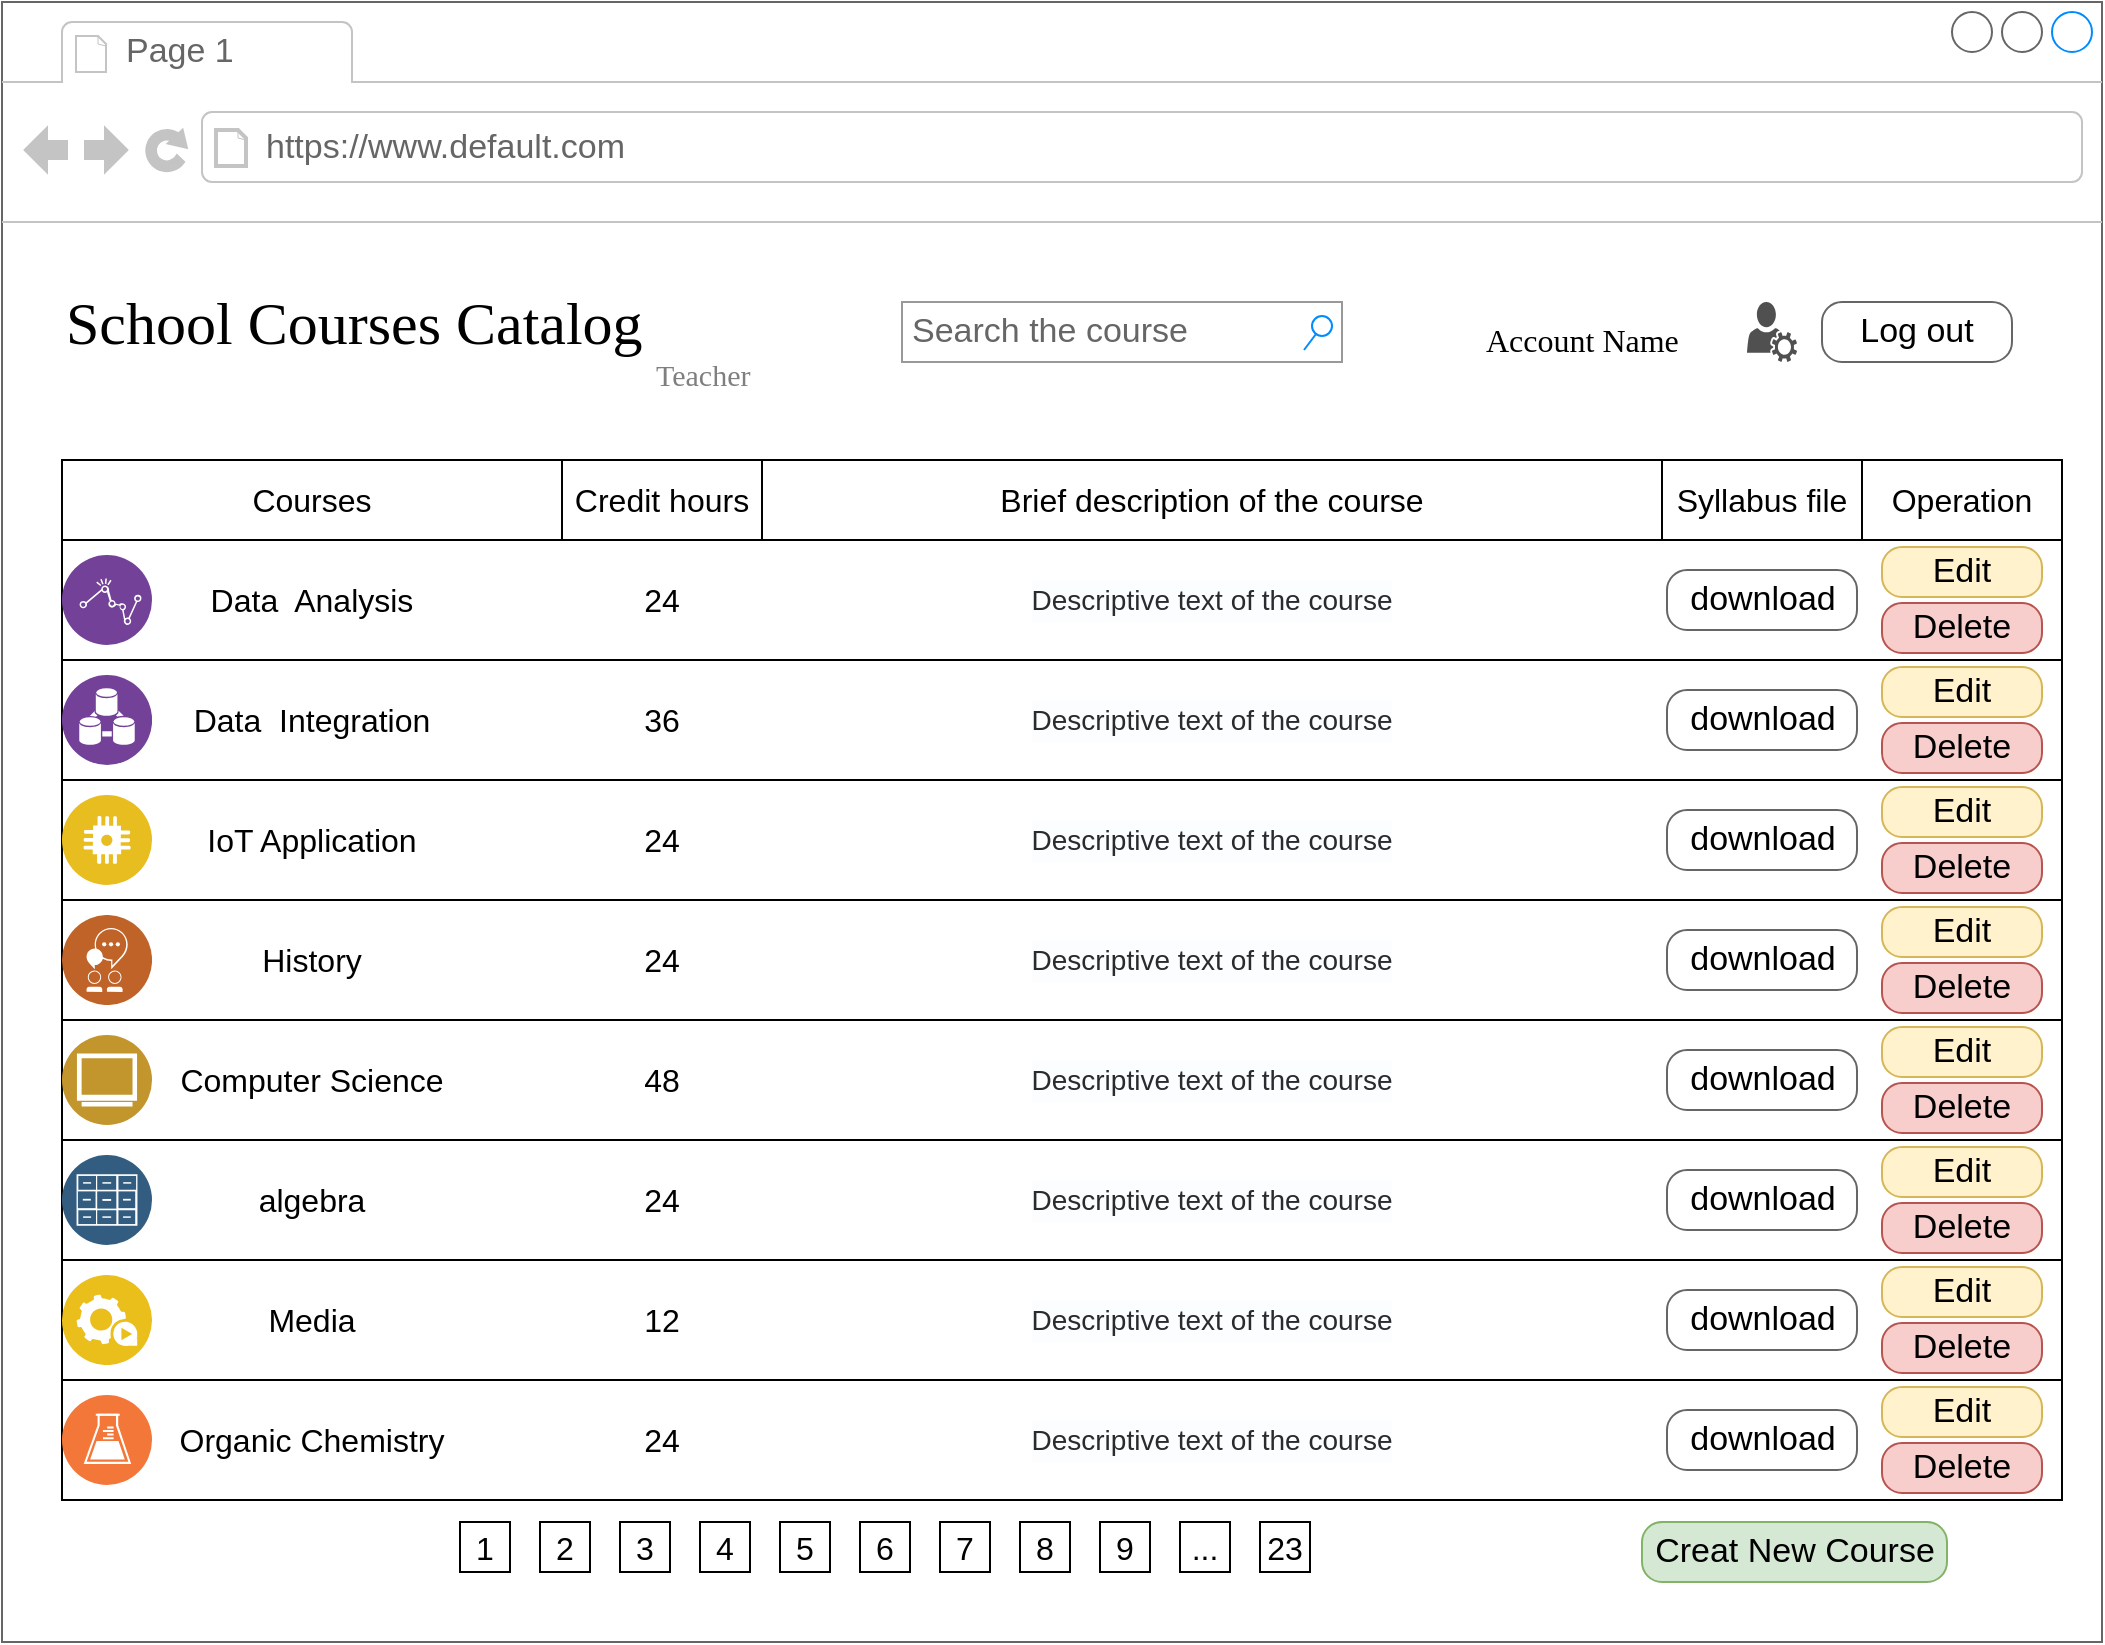 <mxfile version="17.2.4" type="device"><diagram name="Page-1" id="2cc2dc42-3aac-f2a9-1cec-7a8b7cbee084"><mxGraphModel dx="2863" dy="1778" grid="1" gridSize="10" guides="1" tooltips="1" connect="1" arrows="1" fold="1" page="1" pageScale="1" pageWidth="1100" pageHeight="850" background="#ffffff" math="0" shadow="0"><root><mxCell id="0"/><mxCell id="1" parent="0"/><mxCell id="7026571954dc6520-1" value="" style="strokeWidth=1;shadow=0;dashed=0;align=center;html=1;shape=mxgraph.mockup.containers.browserWindow;rSize=0;strokeColor=#666666;mainText=,;recursiveResize=0;rounded=0;labelBackgroundColor=none;fontFamily=Verdana;fontSize=12;fontStyle=1" parent="1" vertex="1"><mxGeometry x="-250" y="-170" width="1050" height="820" as="geometry"/></mxCell><mxCell id="7026571954dc6520-2" value="Page 1" style="strokeWidth=1;shadow=0;dashed=0;align=center;html=1;shape=mxgraph.mockup.containers.anchor;fontSize=17;fontColor=#666666;align=left;" parent="7026571954dc6520-1" vertex="1"><mxGeometry x="60" y="12" width="110" height="26" as="geometry"/></mxCell><mxCell id="7026571954dc6520-3" value="https://www.default.com" style="strokeWidth=1;shadow=0;dashed=0;align=center;html=1;shape=mxgraph.mockup.containers.anchor;rSize=0;fontSize=17;fontColor=#666666;align=left;" parent="7026571954dc6520-1" vertex="1"><mxGeometry x="130" y="60" width="250" height="26" as="geometry"/></mxCell><mxCell id="7026571954dc6520-4" value="School Courses Catalog" style="text;html=1;points=[];align=left;verticalAlign=top;spacingTop=-4;fontSize=30;fontFamily=Verdana" parent="7026571954dc6520-1" vertex="1"><mxGeometry x="30" y="140" width="340" height="50" as="geometry"/></mxCell><mxCell id="7026571954dc6520-14" value="Search the course" style="strokeWidth=1;shadow=0;dashed=0;align=center;html=1;shape=mxgraph.mockup.forms.searchBox;strokeColor=#999999;mainText=;strokeColor2=#008cff;fontColor=#666666;fontSize=17;align=left;spacingLeft=3;rounded=0;labelBackgroundColor=none;" parent="7026571954dc6520-1" vertex="1"><mxGeometry x="450" y="150" width="220" height="30" as="geometry"/></mxCell><mxCell id="7026571954dc6520-32" value="&lt;font color=&quot;#7F7F7F&quot;&gt;Teacher&lt;/font&gt;" style="text;html=1;points=[];align=left;verticalAlign=top;spacingTop=-4;fontSize=15;fontFamily=Verdana" parent="7026571954dc6520-1" vertex="1"><mxGeometry x="325" y="175" width="170" height="30" as="geometry"/></mxCell><mxCell id="R5DwCrT8OIlusmbqsXPF-1" value="" style="sketch=0;pointerEvents=1;shadow=0;dashed=0;html=1;strokeColor=none;fillColor=#505050;labelPosition=center;verticalLabelPosition=bottom;verticalAlign=top;outlineConnect=0;align=center;shape=mxgraph.office.users.user_services;" vertex="1" parent="7026571954dc6520-1"><mxGeometry x="872.5" y="150" width="25" height="30" as="geometry"/></mxCell><mxCell id="R5DwCrT8OIlusmbqsXPF-2" value="Log out" style="strokeWidth=1;shadow=0;dashed=0;align=center;html=1;shape=mxgraph.mockup.buttons.button;strokeColor=#666666;mainText=;buttonStyle=round;fontSize=17;fontStyle=0;fillColor=none;whiteSpace=wrap;rounded=0;labelBackgroundColor=none;" vertex="1" parent="7026571954dc6520-1"><mxGeometry x="910" y="150" width="95" height="30" as="geometry"/></mxCell><mxCell id="7026571954dc6520-6" value="&lt;p style=&quot;line-height: 0.3&quot; align=&quot;left&quot;&gt;&lt;font style=&quot;font-size: 16px ; line-height: 0&quot;&gt;Account Name&lt;/font&gt;&lt;/p&gt;" style="text;html=1;points=[];align=left;verticalAlign=top;spacingTop=-4;fontSize=15;fontFamily=Verdana" parent="7026571954dc6520-1" vertex="1"><mxGeometry x="740" y="150" width="170" height="30" as="geometry"/></mxCell><mxCell id="R5DwCrT8OIlusmbqsXPF-17" value="" style="rounded=0;whiteSpace=wrap;html=1;fontSize=16;fontColor=#7F7F7F;" vertex="1" parent="7026571954dc6520-1"><mxGeometry x="30" y="229" width="900" height="40" as="geometry"/></mxCell><mxCell id="R5DwCrT8OIlusmbqsXPF-21" value="Credit hours" style="text;html=1;strokeColor=default;fillColor=none;align=center;verticalAlign=middle;whiteSpace=wrap;rounded=0;fontSize=16;fontColor=#000000;" vertex="1" parent="7026571954dc6520-1"><mxGeometry x="280" y="229" width="100" height="40" as="geometry"/></mxCell><mxCell id="R5DwCrT8OIlusmbqsXPF-22" value="Courses" style="text;html=1;strokeColor=default;fillColor=none;align=center;verticalAlign=middle;whiteSpace=wrap;rounded=0;fontSize=16;fontColor=#000000;" vertex="1" parent="7026571954dc6520-1"><mxGeometry x="30" y="229" width="250" height="40" as="geometry"/></mxCell><mxCell id="R5DwCrT8OIlusmbqsXPF-25" value="Syllabus file" style="text;html=1;align=center;verticalAlign=middle;whiteSpace=wrap;rounded=0;fontSize=16;strokeColor=default;" vertex="1" parent="7026571954dc6520-1"><mxGeometry x="830" y="229" width="100" height="40" as="geometry"/></mxCell><mxCell id="R5DwCrT8OIlusmbqsXPF-23" value="Brief description of the course" style="text;html=1;strokeColor=default;fillColor=none;align=center;verticalAlign=middle;whiteSpace=wrap;rounded=0;fontSize=16;fontColor=#000000;" vertex="1" parent="7026571954dc6520-1"><mxGeometry x="380" y="229" width="450" height="40" as="geometry"/></mxCell><mxCell id="R5DwCrT8OIlusmbqsXPF-31" value="" style="group" vertex="1" connectable="0" parent="7026571954dc6520-1"><mxGeometry x="30" y="269" width="990" height="60" as="geometry"/></mxCell><mxCell id="R5DwCrT8OIlusmbqsXPF-26" value="" style="rounded=0;whiteSpace=wrap;html=1;fontSize=16;fontColor=#000000;strokeColor=default;" vertex="1" parent="R5DwCrT8OIlusmbqsXPF-31"><mxGeometry width="1000" height="60" as="geometry"/></mxCell><mxCell id="R5DwCrT8OIlusmbqsXPF-20" value="Data&amp;nbsp; Analysis" style="text;html=1;strokeColor=none;fillColor=none;align=center;verticalAlign=middle;whiteSpace=wrap;rounded=0;fontSize=16;fontColor=#000000;" vertex="1" parent="R5DwCrT8OIlusmbqsXPF-31"><mxGeometry x="10" y="15" width="230" height="30" as="geometry"/></mxCell><mxCell id="R5DwCrT8OIlusmbqsXPF-18" value="" style="aspect=fixed;perimeter=ellipsePerimeter;html=1;align=center;shadow=0;dashed=0;fontColor=#4277BB;labelBackgroundColor=#ffffff;fontSize=12;spacingTop=3;image;image=img/lib/ibm/analytics/analytics.svg;" vertex="1" parent="R5DwCrT8OIlusmbqsXPF-31"><mxGeometry y="7.5" width="45" height="45" as="geometry"/></mxCell><mxCell id="R5DwCrT8OIlusmbqsXPF-24" value="download" style="strokeWidth=1;shadow=0;dashed=0;align=center;html=1;shape=mxgraph.mockup.buttons.button;strokeColor=#666666;mainText=;buttonStyle=round;fontSize=17;fontStyle=0;fillColor=none;whiteSpace=wrap;rounded=0;labelBackgroundColor=none;" vertex="1" parent="R5DwCrT8OIlusmbqsXPF-31"><mxGeometry x="802.5" y="15" width="95" height="30" as="geometry"/></mxCell><mxCell id="R5DwCrT8OIlusmbqsXPF-27" value="24" style="text;html=1;strokeColor=none;fillColor=none;align=center;verticalAlign=middle;whiteSpace=wrap;rounded=0;fontSize=16;fontColor=#000000;" vertex="1" parent="R5DwCrT8OIlusmbqsXPF-31"><mxGeometry x="275" y="15" width="50" height="30" as="geometry"/></mxCell><mxCell id="R5DwCrT8OIlusmbqsXPF-28" value="&lt;ul style=&quot;box-sizing: border-box ; margin: 0px ; padding: 0px ; color: rgb(42 , 43 , 46) ; font-family: &amp;#34;pingfang sc&amp;#34; , &amp;#34;segoe ui&amp;#34; , &amp;#34;arial&amp;#34; , &amp;#34;microsoft yahei&amp;#34; , , , &amp;#34;malgun gothic&amp;#34; , sans-serif ; font-size: 14px ; font-style: normal ; font-weight: 400 ; letter-spacing: normal ; text-indent: 0px ; text-transform: none ; word-spacing: 0px ; background-color: rgb(252 , 253 , 254)&quot;&gt;&lt;li style=&quot;box-sizing: border-box ; margin: 0px ; padding: 0px ; list-style: none&quot;&gt;&lt;p class=&quot;src grammarSection&quot; style=&quot;box-sizing: border-box ; margin: 0px 0px 2px ; padding: 0px ; line-height: 21px ; display: inline ; font-style: normal ; font-weight: 400&quot;&gt;Descriptive text of the course&lt;/p&gt;&lt;/li&gt;&lt;/ul&gt;" style="text;html=1;strokeColor=none;fillColor=none;align=center;verticalAlign=middle;whiteSpace=wrap;rounded=0;fontSize=16;fontColor=#000000;" vertex="1" parent="R5DwCrT8OIlusmbqsXPF-31"><mxGeometry x="450" y="15" width="250" height="30" as="geometry"/></mxCell><mxCell id="R5DwCrT8OIlusmbqsXPF-118" value="" style="group" vertex="1" connectable="0" parent="R5DwCrT8OIlusmbqsXPF-31"><mxGeometry x="910" y="3.5" width="80" height="53" as="geometry"/></mxCell><mxCell id="R5DwCrT8OIlusmbqsXPF-116" value="&lt;div&gt;Edit&lt;/div&gt;" style="strokeWidth=1;shadow=0;dashed=0;align=center;html=1;shape=mxgraph.mockup.buttons.button;strokeColor=#d6b656;mainText=;buttonStyle=round;fontSize=17;fontStyle=0;fillColor=#fff2cc;whiteSpace=wrap;rounded=0;labelBackgroundColor=none;" vertex="1" parent="R5DwCrT8OIlusmbqsXPF-118"><mxGeometry width="80" height="25" as="geometry"/></mxCell><mxCell id="R5DwCrT8OIlusmbqsXPF-117" value="Delete" style="strokeWidth=1;shadow=0;dashed=0;align=center;html=1;shape=mxgraph.mockup.buttons.button;strokeColor=#b85450;mainText=;buttonStyle=round;fontSize=17;fontStyle=0;fillColor=#f8cecc;whiteSpace=wrap;rounded=0;labelBackgroundColor=none;" vertex="1" parent="R5DwCrT8OIlusmbqsXPF-118"><mxGeometry y="28" width="80" height="25" as="geometry"/></mxCell><mxCell id="R5DwCrT8OIlusmbqsXPF-32" value="" style="group" vertex="1" connectable="0" parent="7026571954dc6520-1"><mxGeometry x="30" y="329" width="990" height="60" as="geometry"/></mxCell><mxCell id="R5DwCrT8OIlusmbqsXPF-33" value="" style="rounded=0;whiteSpace=wrap;html=1;fontSize=16;fontColor=#000000;strokeColor=default;" vertex="1" parent="R5DwCrT8OIlusmbqsXPF-32"><mxGeometry width="1000" height="60" as="geometry"/></mxCell><mxCell id="R5DwCrT8OIlusmbqsXPF-34" value="Data&amp;nbsp; Integration" style="text;html=1;strokeColor=none;fillColor=none;align=center;verticalAlign=middle;whiteSpace=wrap;rounded=0;fontSize=16;fontColor=#000000;" vertex="1" parent="R5DwCrT8OIlusmbqsXPF-32"><mxGeometry x="10" y="15" width="230" height="30" as="geometry"/></mxCell><mxCell id="R5DwCrT8OIlusmbqsXPF-36" value="download" style="strokeWidth=1;shadow=0;dashed=0;align=center;html=1;shape=mxgraph.mockup.buttons.button;strokeColor=#666666;mainText=;buttonStyle=round;fontSize=17;fontStyle=0;fillColor=none;whiteSpace=wrap;rounded=0;labelBackgroundColor=none;" vertex="1" parent="R5DwCrT8OIlusmbqsXPF-32"><mxGeometry x="802.5" y="15" width="95" height="30" as="geometry"/></mxCell><mxCell id="R5DwCrT8OIlusmbqsXPF-37" value="36" style="text;html=1;strokeColor=none;fillColor=none;align=center;verticalAlign=middle;whiteSpace=wrap;rounded=0;fontSize=16;fontColor=#000000;" vertex="1" parent="R5DwCrT8OIlusmbqsXPF-32"><mxGeometry x="275" y="15" width="50" height="30" as="geometry"/></mxCell><mxCell id="R5DwCrT8OIlusmbqsXPF-38" value="&lt;ul style=&quot;box-sizing: border-box ; margin: 0px ; padding: 0px ; color: rgb(42 , 43 , 46) ; font-family: &amp;#34;pingfang sc&amp;#34; , &amp;#34;segoe ui&amp;#34; , &amp;#34;arial&amp;#34; , &amp;#34;microsoft yahei&amp;#34; , , , &amp;#34;malgun gothic&amp;#34; , sans-serif ; font-size: 14px ; font-style: normal ; font-weight: 400 ; letter-spacing: normal ; text-indent: 0px ; text-transform: none ; word-spacing: 0px ; background-color: rgb(252 , 253 , 254)&quot;&gt;&lt;li style=&quot;box-sizing: border-box ; margin: 0px ; padding: 0px ; list-style: none&quot;&gt;&lt;p class=&quot;src grammarSection&quot; style=&quot;box-sizing: border-box ; margin: 0px 0px 2px ; padding: 0px ; line-height: 21px ; display: inline ; font-style: normal ; font-weight: 400&quot;&gt;Descriptive text of the course&lt;/p&gt;&lt;/li&gt;&lt;/ul&gt;" style="text;html=1;strokeColor=none;fillColor=none;align=center;verticalAlign=middle;whiteSpace=wrap;rounded=0;fontSize=16;fontColor=#000000;" vertex="1" parent="R5DwCrT8OIlusmbqsXPF-32"><mxGeometry x="450" y="15" width="250" height="30" as="geometry"/></mxCell><mxCell id="R5DwCrT8OIlusmbqsXPF-89" value="" style="aspect=fixed;perimeter=ellipsePerimeter;html=1;align=center;shadow=0;dashed=0;fontColor=#4277BB;labelBackgroundColor=#ffffff;fontSize=12;spacingTop=3;image;image=img/lib/ibm/analytics/data_integration.svg;strokeColor=default;" vertex="1" parent="R5DwCrT8OIlusmbqsXPF-32"><mxGeometry y="7.5" width="45" height="45" as="geometry"/></mxCell><mxCell id="R5DwCrT8OIlusmbqsXPF-119" value="" style="group" vertex="1" connectable="0" parent="R5DwCrT8OIlusmbqsXPF-32"><mxGeometry x="910" y="3.5" width="80" height="53" as="geometry"/></mxCell><mxCell id="R5DwCrT8OIlusmbqsXPF-120" value="&lt;div&gt;Edit&lt;/div&gt;" style="strokeWidth=1;shadow=0;dashed=0;align=center;html=1;shape=mxgraph.mockup.buttons.button;strokeColor=#d6b656;mainText=;buttonStyle=round;fontSize=17;fontStyle=0;fillColor=#fff2cc;whiteSpace=wrap;rounded=0;labelBackgroundColor=none;" vertex="1" parent="R5DwCrT8OIlusmbqsXPF-119"><mxGeometry width="80" height="25" as="geometry"/></mxCell><mxCell id="R5DwCrT8OIlusmbqsXPF-121" value="Delete" style="strokeWidth=1;shadow=0;dashed=0;align=center;html=1;shape=mxgraph.mockup.buttons.button;strokeColor=#b85450;mainText=;buttonStyle=round;fontSize=17;fontStyle=0;fillColor=#f8cecc;whiteSpace=wrap;rounded=0;labelBackgroundColor=none;" vertex="1" parent="R5DwCrT8OIlusmbqsXPF-119"><mxGeometry y="28" width="80" height="25" as="geometry"/></mxCell><mxCell id="R5DwCrT8OIlusmbqsXPF-47" value="" style="group" vertex="1" connectable="0" parent="7026571954dc6520-1"><mxGeometry x="30" y="389" width="990" height="60" as="geometry"/></mxCell><mxCell id="R5DwCrT8OIlusmbqsXPF-48" value="" style="rounded=0;whiteSpace=wrap;html=1;fontSize=16;fontColor=#000000;strokeColor=default;" vertex="1" parent="R5DwCrT8OIlusmbqsXPF-47"><mxGeometry width="1000" height="60" as="geometry"/></mxCell><mxCell id="R5DwCrT8OIlusmbqsXPF-49" value="IoT Application" style="text;html=1;strokeColor=none;fillColor=none;align=center;verticalAlign=middle;whiteSpace=wrap;rounded=0;fontSize=16;fontColor=#000000;" vertex="1" parent="R5DwCrT8OIlusmbqsXPF-47"><mxGeometry x="10" y="15" width="230" height="30" as="geometry"/></mxCell><mxCell id="R5DwCrT8OIlusmbqsXPF-51" value="download" style="strokeWidth=1;shadow=0;dashed=0;align=center;html=1;shape=mxgraph.mockup.buttons.button;strokeColor=#666666;mainText=;buttonStyle=round;fontSize=17;fontStyle=0;fillColor=none;whiteSpace=wrap;rounded=0;labelBackgroundColor=none;" vertex="1" parent="R5DwCrT8OIlusmbqsXPF-47"><mxGeometry x="802.5" y="15" width="95" height="30" as="geometry"/></mxCell><mxCell id="R5DwCrT8OIlusmbqsXPF-52" value="24" style="text;html=1;strokeColor=none;fillColor=none;align=center;verticalAlign=middle;whiteSpace=wrap;rounded=0;fontSize=16;fontColor=#000000;" vertex="1" parent="R5DwCrT8OIlusmbqsXPF-47"><mxGeometry x="275" y="15" width="50" height="30" as="geometry"/></mxCell><mxCell id="R5DwCrT8OIlusmbqsXPF-53" value="&lt;ul style=&quot;box-sizing: border-box ; margin: 0px ; padding: 0px ; color: rgb(42 , 43 , 46) ; font-family: &amp;#34;pingfang sc&amp;#34; , &amp;#34;segoe ui&amp;#34; , &amp;#34;arial&amp;#34; , &amp;#34;microsoft yahei&amp;#34; , , , &amp;#34;malgun gothic&amp;#34; , sans-serif ; font-size: 14px ; font-style: normal ; font-weight: 400 ; letter-spacing: normal ; text-indent: 0px ; text-transform: none ; word-spacing: 0px ; background-color: rgb(252 , 253 , 254)&quot;&gt;&lt;li style=&quot;box-sizing: border-box ; margin: 0px ; padding: 0px ; list-style: none&quot;&gt;&lt;p class=&quot;src grammarSection&quot; style=&quot;box-sizing: border-box ; margin: 0px 0px 2px ; padding: 0px ; line-height: 21px ; display: inline ; font-style: normal ; font-weight: 400&quot;&gt;Descriptive text of the course&lt;/p&gt;&lt;/li&gt;&lt;/ul&gt;" style="text;html=1;strokeColor=none;fillColor=none;align=center;verticalAlign=middle;whiteSpace=wrap;rounded=0;fontSize=16;fontColor=#000000;" vertex="1" parent="R5DwCrT8OIlusmbqsXPF-47"><mxGeometry x="450" y="15" width="250" height="30" as="geometry"/></mxCell><mxCell id="R5DwCrT8OIlusmbqsXPF-91" value="" style="aspect=fixed;perimeter=ellipsePerimeter;html=1;align=center;shadow=0;dashed=0;fontColor=#4277BB;labelBackgroundColor=#ffffff;fontSize=12;spacingTop=3;image;image=img/lib/ibm/applications/iot_application.svg;strokeColor=default;" vertex="1" parent="R5DwCrT8OIlusmbqsXPF-47"><mxGeometry y="7.5" width="45" height="45" as="geometry"/></mxCell><mxCell id="R5DwCrT8OIlusmbqsXPF-122" value="" style="group" vertex="1" connectable="0" parent="R5DwCrT8OIlusmbqsXPF-47"><mxGeometry x="910" y="3.5" width="80" height="53" as="geometry"/></mxCell><mxCell id="R5DwCrT8OIlusmbqsXPF-123" value="&lt;div&gt;Edit&lt;/div&gt;" style="strokeWidth=1;shadow=0;dashed=0;align=center;html=1;shape=mxgraph.mockup.buttons.button;strokeColor=#d6b656;mainText=;buttonStyle=round;fontSize=17;fontStyle=0;fillColor=#fff2cc;whiteSpace=wrap;rounded=0;labelBackgroundColor=none;" vertex="1" parent="R5DwCrT8OIlusmbqsXPF-122"><mxGeometry width="80" height="25" as="geometry"/></mxCell><mxCell id="R5DwCrT8OIlusmbqsXPF-124" value="Delete" style="strokeWidth=1;shadow=0;dashed=0;align=center;html=1;shape=mxgraph.mockup.buttons.button;strokeColor=#b85450;mainText=;buttonStyle=round;fontSize=17;fontStyle=0;fillColor=#f8cecc;whiteSpace=wrap;rounded=0;labelBackgroundColor=none;" vertex="1" parent="R5DwCrT8OIlusmbqsXPF-122"><mxGeometry y="28" width="80" height="25" as="geometry"/></mxCell><mxCell id="R5DwCrT8OIlusmbqsXPF-54" value="" style="group" vertex="1" connectable="0" parent="7026571954dc6520-1"><mxGeometry x="30" y="449" width="990" height="60" as="geometry"/></mxCell><mxCell id="R5DwCrT8OIlusmbqsXPF-55" value="" style="rounded=0;whiteSpace=wrap;html=1;fontSize=16;fontColor=#000000;strokeColor=default;" vertex="1" parent="R5DwCrT8OIlusmbqsXPF-54"><mxGeometry width="1000" height="60" as="geometry"/></mxCell><mxCell id="R5DwCrT8OIlusmbqsXPF-56" value="History" style="text;html=1;strokeColor=none;fillColor=none;align=center;verticalAlign=middle;whiteSpace=wrap;rounded=0;fontSize=16;fontColor=#000000;" vertex="1" parent="R5DwCrT8OIlusmbqsXPF-54"><mxGeometry x="10" y="15" width="230" height="30" as="geometry"/></mxCell><mxCell id="R5DwCrT8OIlusmbqsXPF-58" value="download" style="strokeWidth=1;shadow=0;dashed=0;align=center;html=1;shape=mxgraph.mockup.buttons.button;strokeColor=#666666;mainText=;buttonStyle=round;fontSize=17;fontStyle=0;fillColor=none;whiteSpace=wrap;rounded=0;labelBackgroundColor=none;" vertex="1" parent="R5DwCrT8OIlusmbqsXPF-54"><mxGeometry x="802.5" y="15" width="95" height="30" as="geometry"/></mxCell><mxCell id="R5DwCrT8OIlusmbqsXPF-59" value="24" style="text;html=1;strokeColor=none;fillColor=none;align=center;verticalAlign=middle;whiteSpace=wrap;rounded=0;fontSize=16;fontColor=#000000;" vertex="1" parent="R5DwCrT8OIlusmbqsXPF-54"><mxGeometry x="275" y="15" width="50" height="30" as="geometry"/></mxCell><mxCell id="R5DwCrT8OIlusmbqsXPF-60" value="&lt;ul style=&quot;box-sizing: border-box ; margin: 0px ; padding: 0px ; color: rgb(42 , 43 , 46) ; font-family: &amp;#34;pingfang sc&amp;#34; , &amp;#34;segoe ui&amp;#34; , &amp;#34;arial&amp;#34; , &amp;#34;microsoft yahei&amp;#34; , , , &amp;#34;malgun gothic&amp;#34; , sans-serif ; font-size: 14px ; font-style: normal ; font-weight: 400 ; letter-spacing: normal ; text-indent: 0px ; text-transform: none ; word-spacing: 0px ; background-color: rgb(252 , 253 , 254)&quot;&gt;&lt;li style=&quot;box-sizing: border-box ; margin: 0px ; padding: 0px ; list-style: none&quot;&gt;&lt;p class=&quot;src grammarSection&quot; style=&quot;box-sizing: border-box ; margin: 0px 0px 2px ; padding: 0px ; line-height: 21px ; display: inline ; font-style: normal ; font-weight: 400&quot;&gt;Descriptive text of the course&lt;/p&gt;&lt;/li&gt;&lt;/ul&gt;" style="text;html=1;strokeColor=none;fillColor=none;align=center;verticalAlign=middle;whiteSpace=wrap;rounded=0;fontSize=16;fontColor=#000000;" vertex="1" parent="R5DwCrT8OIlusmbqsXPF-54"><mxGeometry x="450" y="15" width="250" height="30" as="geometry"/></mxCell><mxCell id="R5DwCrT8OIlusmbqsXPF-94" value="" style="aspect=fixed;perimeter=ellipsePerimeter;html=1;align=center;shadow=0;dashed=0;fontColor=#4277BB;labelBackgroundColor=#ffffff;fontSize=12;spacingTop=3;image;image=img/lib/ibm/social/live_collaboration.svg;strokeColor=default;" vertex="1" parent="R5DwCrT8OIlusmbqsXPF-54"><mxGeometry y="7.5" width="45" height="45" as="geometry"/></mxCell><mxCell id="R5DwCrT8OIlusmbqsXPF-125" value="" style="group" vertex="1" connectable="0" parent="R5DwCrT8OIlusmbqsXPF-54"><mxGeometry x="910" y="3.5" width="80" height="53" as="geometry"/></mxCell><mxCell id="R5DwCrT8OIlusmbqsXPF-126" value="&lt;div&gt;Edit&lt;/div&gt;" style="strokeWidth=1;shadow=0;dashed=0;align=center;html=1;shape=mxgraph.mockup.buttons.button;strokeColor=#d6b656;mainText=;buttonStyle=round;fontSize=17;fontStyle=0;fillColor=#fff2cc;whiteSpace=wrap;rounded=0;labelBackgroundColor=none;" vertex="1" parent="R5DwCrT8OIlusmbqsXPF-125"><mxGeometry width="80" height="25" as="geometry"/></mxCell><mxCell id="R5DwCrT8OIlusmbqsXPF-127" value="Delete" style="strokeWidth=1;shadow=0;dashed=0;align=center;html=1;shape=mxgraph.mockup.buttons.button;strokeColor=#b85450;mainText=;buttonStyle=round;fontSize=17;fontStyle=0;fillColor=#f8cecc;whiteSpace=wrap;rounded=0;labelBackgroundColor=none;" vertex="1" parent="R5DwCrT8OIlusmbqsXPF-125"><mxGeometry y="28" width="80" height="25" as="geometry"/></mxCell><mxCell id="R5DwCrT8OIlusmbqsXPF-61" value="" style="group" vertex="1" connectable="0" parent="7026571954dc6520-1"><mxGeometry x="30" y="509" width="990" height="60" as="geometry"/></mxCell><mxCell id="R5DwCrT8OIlusmbqsXPF-62" value="" style="rounded=0;whiteSpace=wrap;html=1;fontSize=16;fontColor=#000000;strokeColor=default;" vertex="1" parent="R5DwCrT8OIlusmbqsXPF-61"><mxGeometry width="1000" height="60" as="geometry"/></mxCell><mxCell id="R5DwCrT8OIlusmbqsXPF-63" value="Computer Science" style="text;html=1;strokeColor=none;fillColor=none;align=center;verticalAlign=middle;whiteSpace=wrap;rounded=0;fontSize=16;fontColor=#000000;" vertex="1" parent="R5DwCrT8OIlusmbqsXPF-61"><mxGeometry x="10" y="15" width="230" height="30" as="geometry"/></mxCell><mxCell id="R5DwCrT8OIlusmbqsXPF-65" value="download" style="strokeWidth=1;shadow=0;dashed=0;align=center;html=1;shape=mxgraph.mockup.buttons.button;strokeColor=#666666;mainText=;buttonStyle=round;fontSize=17;fontStyle=0;fillColor=none;whiteSpace=wrap;rounded=0;labelBackgroundColor=none;" vertex="1" parent="R5DwCrT8OIlusmbqsXPF-61"><mxGeometry x="802.5" y="15" width="95" height="30" as="geometry"/></mxCell><mxCell id="R5DwCrT8OIlusmbqsXPF-66" value="48" style="text;html=1;strokeColor=none;fillColor=none;align=center;verticalAlign=middle;whiteSpace=wrap;rounded=0;fontSize=16;fontColor=#000000;" vertex="1" parent="R5DwCrT8OIlusmbqsXPF-61"><mxGeometry x="275" y="15" width="50" height="30" as="geometry"/></mxCell><mxCell id="R5DwCrT8OIlusmbqsXPF-67" value="&lt;ul style=&quot;box-sizing: border-box ; margin: 0px ; padding: 0px ; color: rgb(42 , 43 , 46) ; font-family: &amp;#34;pingfang sc&amp;#34; , &amp;#34;segoe ui&amp;#34; , &amp;#34;arial&amp;#34; , &amp;#34;microsoft yahei&amp;#34; , , , &amp;#34;malgun gothic&amp;#34; , sans-serif ; font-size: 14px ; font-style: normal ; font-weight: 400 ; letter-spacing: normal ; text-indent: 0px ; text-transform: none ; word-spacing: 0px ; background-color: rgb(252 , 253 , 254)&quot;&gt;&lt;li style=&quot;box-sizing: border-box ; margin: 0px ; padding: 0px ; list-style: none&quot;&gt;&lt;p class=&quot;src grammarSection&quot; style=&quot;box-sizing: border-box ; margin: 0px 0px 2px ; padding: 0px ; line-height: 21px ; display: inline ; font-style: normal ; font-weight: 400&quot;&gt;Descriptive text of the course&lt;/p&gt;&lt;/li&gt;&lt;/ul&gt;" style="text;html=1;strokeColor=none;fillColor=none;align=center;verticalAlign=middle;whiteSpace=wrap;rounded=0;fontSize=16;fontColor=#000000;" vertex="1" parent="R5DwCrT8OIlusmbqsXPF-61"><mxGeometry x="450" y="15" width="250" height="30" as="geometry"/></mxCell><mxCell id="R5DwCrT8OIlusmbqsXPF-95" value="" style="aspect=fixed;perimeter=ellipsePerimeter;html=1;align=center;shadow=0;dashed=0;fontColor=#4277BB;labelBackgroundColor=#ffffff;fontSize=12;spacingTop=3;image;image=img/lib/ibm/users/browser.svg;strokeColor=default;" vertex="1" parent="R5DwCrT8OIlusmbqsXPF-61"><mxGeometry y="7.5" width="45" height="45" as="geometry"/></mxCell><mxCell id="R5DwCrT8OIlusmbqsXPF-129" value="" style="group" vertex="1" connectable="0" parent="R5DwCrT8OIlusmbqsXPF-61"><mxGeometry x="910" y="3.5" width="80" height="53" as="geometry"/></mxCell><mxCell id="R5DwCrT8OIlusmbqsXPF-130" value="&lt;div&gt;Edit&lt;/div&gt;" style="strokeWidth=1;shadow=0;dashed=0;align=center;html=1;shape=mxgraph.mockup.buttons.button;strokeColor=#d6b656;mainText=;buttonStyle=round;fontSize=17;fontStyle=0;fillColor=#fff2cc;whiteSpace=wrap;rounded=0;labelBackgroundColor=none;" vertex="1" parent="R5DwCrT8OIlusmbqsXPF-129"><mxGeometry width="80" height="25" as="geometry"/></mxCell><mxCell id="R5DwCrT8OIlusmbqsXPF-131" value="Delete" style="strokeWidth=1;shadow=0;dashed=0;align=center;html=1;shape=mxgraph.mockup.buttons.button;strokeColor=#b85450;mainText=;buttonStyle=round;fontSize=17;fontStyle=0;fillColor=#f8cecc;whiteSpace=wrap;rounded=0;labelBackgroundColor=none;" vertex="1" parent="R5DwCrT8OIlusmbqsXPF-129"><mxGeometry y="28" width="80" height="25" as="geometry"/></mxCell><mxCell id="R5DwCrT8OIlusmbqsXPF-68" value="" style="group" vertex="1" connectable="0" parent="7026571954dc6520-1"><mxGeometry x="30" y="569" width="990" height="60" as="geometry"/></mxCell><mxCell id="R5DwCrT8OIlusmbqsXPF-69" value="" style="rounded=0;whiteSpace=wrap;html=1;fontSize=16;fontColor=#000000;strokeColor=default;" vertex="1" parent="R5DwCrT8OIlusmbqsXPF-68"><mxGeometry width="1000" height="60" as="geometry"/></mxCell><mxCell id="R5DwCrT8OIlusmbqsXPF-70" value="algebra&lt;br/&gt;" style="text;html=1;strokeColor=none;fillColor=none;align=center;verticalAlign=middle;whiteSpace=wrap;rounded=0;fontSize=16;fontColor=#000000;" vertex="1" parent="R5DwCrT8OIlusmbqsXPF-68"><mxGeometry x="10" y="15" width="230" height="30" as="geometry"/></mxCell><mxCell id="R5DwCrT8OIlusmbqsXPF-72" value="download" style="strokeWidth=1;shadow=0;dashed=0;align=center;html=1;shape=mxgraph.mockup.buttons.button;strokeColor=#666666;mainText=;buttonStyle=round;fontSize=17;fontStyle=0;fillColor=none;whiteSpace=wrap;rounded=0;labelBackgroundColor=none;" vertex="1" parent="R5DwCrT8OIlusmbqsXPF-68"><mxGeometry x="802.5" y="15" width="95" height="30" as="geometry"/></mxCell><mxCell id="R5DwCrT8OIlusmbqsXPF-73" value="24" style="text;html=1;strokeColor=none;fillColor=none;align=center;verticalAlign=middle;whiteSpace=wrap;rounded=0;fontSize=16;fontColor=#000000;" vertex="1" parent="R5DwCrT8OIlusmbqsXPF-68"><mxGeometry x="275" y="15" width="50" height="30" as="geometry"/></mxCell><mxCell id="R5DwCrT8OIlusmbqsXPF-74" value="&lt;ul style=&quot;box-sizing: border-box ; margin: 0px ; padding: 0px ; color: rgb(42 , 43 , 46) ; font-family: &amp;#34;pingfang sc&amp;#34; , &amp;#34;segoe ui&amp;#34; , &amp;#34;arial&amp;#34; , &amp;#34;microsoft yahei&amp;#34; , , , &amp;#34;malgun gothic&amp;#34; , sans-serif ; font-size: 14px ; font-style: normal ; font-weight: 400 ; letter-spacing: normal ; text-indent: 0px ; text-transform: none ; word-spacing: 0px ; background-color: rgb(252 , 253 , 254)&quot;&gt;&lt;li style=&quot;box-sizing: border-box ; margin: 0px ; padding: 0px ; list-style: none&quot;&gt;&lt;p class=&quot;src grammarSection&quot; style=&quot;box-sizing: border-box ; margin: 0px 0px 2px ; padding: 0px ; line-height: 21px ; display: inline ; font-style: normal ; font-weight: 400&quot;&gt;Descriptive text of the course&lt;/p&gt;&lt;/li&gt;&lt;/ul&gt;" style="text;html=1;strokeColor=none;fillColor=none;align=center;verticalAlign=middle;whiteSpace=wrap;rounded=0;fontSize=16;fontColor=#000000;" vertex="1" parent="R5DwCrT8OIlusmbqsXPF-68"><mxGeometry x="450" y="15" width="250" height="30" as="geometry"/></mxCell><mxCell id="R5DwCrT8OIlusmbqsXPF-97" value="" style="aspect=fixed;perimeter=ellipsePerimeter;html=1;align=center;shadow=0;dashed=0;fontColor=#4277BB;labelBackgroundColor=#ffffff;fontSize=12;spacingTop=3;image;image=img/lib/ibm/data/file_repository.svg;strokeColor=default;" vertex="1" parent="R5DwCrT8OIlusmbqsXPF-68"><mxGeometry y="7.5" width="45" height="45" as="geometry"/></mxCell><mxCell id="R5DwCrT8OIlusmbqsXPF-132" value="" style="group" vertex="1" connectable="0" parent="R5DwCrT8OIlusmbqsXPF-68"><mxGeometry x="910" y="3.5" width="80" height="53" as="geometry"/></mxCell><mxCell id="R5DwCrT8OIlusmbqsXPF-133" value="&lt;div&gt;Edit&lt;/div&gt;" style="strokeWidth=1;shadow=0;dashed=0;align=center;html=1;shape=mxgraph.mockup.buttons.button;strokeColor=#d6b656;mainText=;buttonStyle=round;fontSize=17;fontStyle=0;fillColor=#fff2cc;whiteSpace=wrap;rounded=0;labelBackgroundColor=none;" vertex="1" parent="R5DwCrT8OIlusmbqsXPF-132"><mxGeometry width="80" height="25" as="geometry"/></mxCell><mxCell id="R5DwCrT8OIlusmbqsXPF-134" value="Delete" style="strokeWidth=1;shadow=0;dashed=0;align=center;html=1;shape=mxgraph.mockup.buttons.button;strokeColor=#b85450;mainText=;buttonStyle=round;fontSize=17;fontStyle=0;fillColor=#f8cecc;whiteSpace=wrap;rounded=0;labelBackgroundColor=none;" vertex="1" parent="R5DwCrT8OIlusmbqsXPF-132"><mxGeometry y="28" width="80" height="25" as="geometry"/></mxCell><mxCell id="R5DwCrT8OIlusmbqsXPF-75" value="" style="group" vertex="1" connectable="0" parent="7026571954dc6520-1"><mxGeometry x="30" y="629" width="1000" height="60" as="geometry"/></mxCell><mxCell id="R5DwCrT8OIlusmbqsXPF-76" value="" style="rounded=0;whiteSpace=wrap;html=1;fontSize=16;fontColor=#000000;strokeColor=default;" vertex="1" parent="R5DwCrT8OIlusmbqsXPF-75"><mxGeometry width="1000" height="60" as="geometry"/></mxCell><mxCell id="R5DwCrT8OIlusmbqsXPF-77" value="Media" style="text;html=1;strokeColor=none;fillColor=none;align=center;verticalAlign=middle;whiteSpace=wrap;rounded=0;fontSize=16;fontColor=#000000;" vertex="1" parent="R5DwCrT8OIlusmbqsXPF-75"><mxGeometry x="10" y="15" width="230" height="30" as="geometry"/></mxCell><mxCell id="R5DwCrT8OIlusmbqsXPF-79" value="download" style="strokeWidth=1;shadow=0;dashed=0;align=center;html=1;shape=mxgraph.mockup.buttons.button;strokeColor=#666666;mainText=;buttonStyle=round;fontSize=17;fontStyle=0;fillColor=none;whiteSpace=wrap;rounded=0;labelBackgroundColor=none;" vertex="1" parent="R5DwCrT8OIlusmbqsXPF-75"><mxGeometry x="802.5" y="15" width="95" height="30" as="geometry"/></mxCell><mxCell id="R5DwCrT8OIlusmbqsXPF-80" value="12" style="text;html=1;strokeColor=none;fillColor=none;align=center;verticalAlign=middle;whiteSpace=wrap;rounded=0;fontSize=16;fontColor=#000000;" vertex="1" parent="R5DwCrT8OIlusmbqsXPF-75"><mxGeometry x="275" y="15" width="50" height="30" as="geometry"/></mxCell><mxCell id="R5DwCrT8OIlusmbqsXPF-81" value="&lt;ul style=&quot;box-sizing: border-box ; margin: 0px ; padding: 0px ; color: rgb(42 , 43 , 46) ; font-family: &amp;#34;pingfang sc&amp;#34; , &amp;#34;segoe ui&amp;#34; , &amp;#34;arial&amp;#34; , &amp;#34;microsoft yahei&amp;#34; , , , &amp;#34;malgun gothic&amp;#34; , sans-serif ; font-size: 14px ; font-style: normal ; font-weight: 400 ; letter-spacing: normal ; text-indent: 0px ; text-transform: none ; word-spacing: 0px ; background-color: rgb(252 , 253 , 254)&quot;&gt;&lt;li style=&quot;box-sizing: border-box ; margin: 0px ; padding: 0px ; list-style: none&quot;&gt;&lt;p class=&quot;src grammarSection&quot; style=&quot;box-sizing: border-box ; margin: 0px 0px 2px ; padding: 0px ; line-height: 21px ; display: inline ; font-style: normal ; font-weight: 400&quot;&gt;Descriptive text of the course&lt;/p&gt;&lt;/li&gt;&lt;/ul&gt;" style="text;html=1;strokeColor=none;fillColor=none;align=center;verticalAlign=middle;whiteSpace=wrap;rounded=0;fontSize=16;fontColor=#000000;" vertex="1" parent="R5DwCrT8OIlusmbqsXPF-75"><mxGeometry x="450" y="15" width="250" height="30" as="geometry"/></mxCell><mxCell id="R5DwCrT8OIlusmbqsXPF-98" value="" style="aspect=fixed;perimeter=ellipsePerimeter;html=1;align=center;shadow=0;dashed=0;fontColor=#4277BB;labelBackgroundColor=#ffffff;fontSize=12;spacingTop=3;image;image=img/lib/ibm/applications/automation_tools.svg;strokeColor=default;" vertex="1" parent="R5DwCrT8OIlusmbqsXPF-75"><mxGeometry y="7.5" width="45" height="45" as="geometry"/></mxCell><mxCell id="R5DwCrT8OIlusmbqsXPF-135" value="" style="group" vertex="1" connectable="0" parent="R5DwCrT8OIlusmbqsXPF-75"><mxGeometry x="910" y="3.5" width="80" height="53" as="geometry"/></mxCell><mxCell id="R5DwCrT8OIlusmbqsXPF-136" value="&lt;div&gt;Edit&lt;/div&gt;" style="strokeWidth=1;shadow=0;dashed=0;align=center;html=1;shape=mxgraph.mockup.buttons.button;strokeColor=#d6b656;mainText=;buttonStyle=round;fontSize=17;fontStyle=0;fillColor=#fff2cc;whiteSpace=wrap;rounded=0;labelBackgroundColor=none;" vertex="1" parent="R5DwCrT8OIlusmbqsXPF-135"><mxGeometry width="80" height="25" as="geometry"/></mxCell><mxCell id="R5DwCrT8OIlusmbqsXPF-137" value="Delete" style="strokeWidth=1;shadow=0;dashed=0;align=center;html=1;shape=mxgraph.mockup.buttons.button;strokeColor=#b85450;mainText=;buttonStyle=round;fontSize=17;fontStyle=0;fillColor=#f8cecc;whiteSpace=wrap;rounded=0;labelBackgroundColor=none;" vertex="1" parent="R5DwCrT8OIlusmbqsXPF-135"><mxGeometry y="28" width="80" height="25" as="geometry"/></mxCell><mxCell id="R5DwCrT8OIlusmbqsXPF-82" value="" style="group" vertex="1" connectable="0" parent="7026571954dc6520-1"><mxGeometry x="30" y="689" width="990" height="60" as="geometry"/></mxCell><mxCell id="R5DwCrT8OIlusmbqsXPF-83" value="" style="rounded=0;whiteSpace=wrap;html=1;fontSize=16;fontColor=#000000;strokeColor=default;" vertex="1" parent="R5DwCrT8OIlusmbqsXPF-82"><mxGeometry width="1000" height="60" as="geometry"/></mxCell><mxCell id="R5DwCrT8OIlusmbqsXPF-84" value="Organic Chemistry" style="text;html=1;strokeColor=none;fillColor=none;align=center;verticalAlign=middle;whiteSpace=wrap;rounded=0;fontSize=16;fontColor=#000000;" vertex="1" parent="R5DwCrT8OIlusmbqsXPF-82"><mxGeometry x="10" y="15" width="230" height="30" as="geometry"/></mxCell><mxCell id="R5DwCrT8OIlusmbqsXPF-86" value="download" style="strokeWidth=1;shadow=0;dashed=0;align=center;html=1;shape=mxgraph.mockup.buttons.button;strokeColor=#666666;mainText=;buttonStyle=round;fontSize=17;fontStyle=0;fillColor=none;whiteSpace=wrap;rounded=0;labelBackgroundColor=none;" vertex="1" parent="R5DwCrT8OIlusmbqsXPF-82"><mxGeometry x="802.5" y="15" width="95" height="30" as="geometry"/></mxCell><mxCell id="R5DwCrT8OIlusmbqsXPF-87" value="24" style="text;html=1;strokeColor=none;fillColor=none;align=center;verticalAlign=middle;whiteSpace=wrap;rounded=0;fontSize=16;fontColor=#000000;" vertex="1" parent="R5DwCrT8OIlusmbqsXPF-82"><mxGeometry x="275" y="15" width="50" height="30" as="geometry"/></mxCell><mxCell id="R5DwCrT8OIlusmbqsXPF-88" value="&lt;ul style=&quot;box-sizing: border-box ; margin: 0px ; padding: 0px ; color: rgb(42 , 43 , 46) ; font-family: &amp;#34;pingfang sc&amp;#34; , &amp;#34;segoe ui&amp;#34; , &amp;#34;arial&amp;#34; , &amp;#34;microsoft yahei&amp;#34; , , , &amp;#34;malgun gothic&amp;#34; , sans-serif ; font-size: 14px ; font-style: normal ; font-weight: 400 ; letter-spacing: normal ; text-indent: 0px ; text-transform: none ; word-spacing: 0px ; background-color: rgb(252 , 253 , 254)&quot;&gt;&lt;li style=&quot;box-sizing: border-box ; margin: 0px ; padding: 0px ; list-style: none&quot;&gt;&lt;p class=&quot;src grammarSection&quot; style=&quot;box-sizing: border-box ; margin: 0px 0px 2px ; padding: 0px ; line-height: 21px ; display: inline ; font-style: normal ; font-weight: 400&quot;&gt;Descriptive text of the course&lt;/p&gt;&lt;/li&gt;&lt;/ul&gt;" style="text;html=1;strokeColor=none;fillColor=none;align=center;verticalAlign=middle;whiteSpace=wrap;rounded=0;fontSize=16;fontColor=#000000;" vertex="1" parent="R5DwCrT8OIlusmbqsXPF-82"><mxGeometry x="450" y="15" width="250" height="30" as="geometry"/></mxCell><mxCell id="R5DwCrT8OIlusmbqsXPF-99" value="" style="aspect=fixed;perimeter=ellipsePerimeter;html=1;align=center;shadow=0;dashed=0;fontColor=#4277BB;labelBackgroundColor=#ffffff;fontSize=12;spacingTop=3;image;image=img/lib/ibm/devops/continuous_testing.svg;strokeColor=default;" vertex="1" parent="R5DwCrT8OIlusmbqsXPF-82"><mxGeometry y="7.5" width="45" height="45" as="geometry"/></mxCell><mxCell id="R5DwCrT8OIlusmbqsXPF-138" value="" style="group" vertex="1" connectable="0" parent="R5DwCrT8OIlusmbqsXPF-82"><mxGeometry x="910" y="3.5" width="80" height="53" as="geometry"/></mxCell><mxCell id="R5DwCrT8OIlusmbqsXPF-139" value="&lt;div&gt;Edit&lt;/div&gt;" style="strokeWidth=1;shadow=0;dashed=0;align=center;html=1;shape=mxgraph.mockup.buttons.button;strokeColor=#d6b656;mainText=;buttonStyle=round;fontSize=17;fontStyle=0;fillColor=#fff2cc;whiteSpace=wrap;rounded=0;labelBackgroundColor=none;" vertex="1" parent="R5DwCrT8OIlusmbqsXPF-138"><mxGeometry width="80" height="25" as="geometry"/></mxCell><mxCell id="R5DwCrT8OIlusmbqsXPF-140" value="Delete" style="strokeWidth=1;shadow=0;dashed=0;align=center;html=1;shape=mxgraph.mockup.buttons.button;strokeColor=#b85450;mainText=;buttonStyle=round;fontSize=17;fontStyle=0;fillColor=#f8cecc;whiteSpace=wrap;rounded=0;labelBackgroundColor=none;" vertex="1" parent="R5DwCrT8OIlusmbqsXPF-138"><mxGeometry y="28" width="80" height="25" as="geometry"/></mxCell><mxCell id="R5DwCrT8OIlusmbqsXPF-100" value="1" style="rounded=0;whiteSpace=wrap;html=1;fontSize=16;fontColor=#000000;strokeColor=default;aspect=fixed;" vertex="1" parent="7026571954dc6520-1"><mxGeometry x="229" y="760" width="25" height="25" as="geometry"/></mxCell><mxCell id="R5DwCrT8OIlusmbqsXPF-101" value="2" style="rounded=0;whiteSpace=wrap;html=1;fontSize=16;fontColor=#000000;strokeColor=default;aspect=fixed;" vertex="1" parent="7026571954dc6520-1"><mxGeometry x="269" y="760" width="25" height="25" as="geometry"/></mxCell><mxCell id="R5DwCrT8OIlusmbqsXPF-102" value="3" style="rounded=0;whiteSpace=wrap;html=1;fontSize=16;fontColor=#000000;strokeColor=default;aspect=fixed;" vertex="1" parent="7026571954dc6520-1"><mxGeometry x="309" y="760" width="25" height="25" as="geometry"/></mxCell><mxCell id="R5DwCrT8OIlusmbqsXPF-109" value="5" style="rounded=0;whiteSpace=wrap;html=1;fontSize=16;fontColor=#000000;strokeColor=default;aspect=fixed;" vertex="1" parent="7026571954dc6520-1"><mxGeometry x="389" y="760" width="25" height="25" as="geometry"/></mxCell><mxCell id="R5DwCrT8OIlusmbqsXPF-108" value="7" style="rounded=0;whiteSpace=wrap;html=1;fontSize=16;fontColor=#000000;strokeColor=default;aspect=fixed;" vertex="1" parent="7026571954dc6520-1"><mxGeometry x="469" y="760" width="25" height="25" as="geometry"/></mxCell><mxCell id="R5DwCrT8OIlusmbqsXPF-110" value="8" style="rounded=0;whiteSpace=wrap;html=1;fontSize=16;fontColor=#000000;strokeColor=default;aspect=fixed;" vertex="1" parent="7026571954dc6520-1"><mxGeometry x="509" y="760" width="25" height="25" as="geometry"/></mxCell><mxCell id="R5DwCrT8OIlusmbqsXPF-107" value="9" style="rounded=0;whiteSpace=wrap;html=1;fontSize=16;fontColor=#000000;strokeColor=default;aspect=fixed;" vertex="1" parent="7026571954dc6520-1"><mxGeometry x="549" y="760" width="25" height="25" as="geometry"/></mxCell><mxCell id="R5DwCrT8OIlusmbqsXPF-106" value="&lt;div&gt;...&lt;/div&gt;" style="rounded=0;whiteSpace=wrap;html=1;fontSize=16;fontColor=#000000;strokeColor=default;aspect=fixed;" vertex="1" parent="7026571954dc6520-1"><mxGeometry x="589" y="760" width="25" height="25" as="geometry"/></mxCell><mxCell id="R5DwCrT8OIlusmbqsXPF-105" value="6" style="rounded=0;whiteSpace=wrap;html=1;fontSize=16;fontColor=#000000;strokeColor=default;aspect=fixed;" vertex="1" parent="7026571954dc6520-1"><mxGeometry x="429" y="760" width="25" height="25" as="geometry"/></mxCell><mxCell id="R5DwCrT8OIlusmbqsXPF-104" value="4" style="rounded=0;whiteSpace=wrap;html=1;fontSize=16;fontColor=#000000;strokeColor=default;aspect=fixed;" vertex="1" parent="7026571954dc6520-1"><mxGeometry x="349" y="760" width="25" height="25" as="geometry"/></mxCell><mxCell id="R5DwCrT8OIlusmbqsXPF-112" value="23" style="rounded=0;whiteSpace=wrap;html=1;fontSize=16;fontColor=#000000;strokeColor=default;aspect=fixed;" vertex="1" parent="7026571954dc6520-1"><mxGeometry x="629" y="760" width="25" height="25" as="geometry"/></mxCell><mxCell id="R5DwCrT8OIlusmbqsXPF-114" value="Creat New Course" style="strokeWidth=1;shadow=0;dashed=0;align=center;html=1;shape=mxgraph.mockup.buttons.button;strokeColor=#82b366;mainText=;buttonStyle=round;fontSize=17;fontStyle=0;fillColor=#d5e8d4;whiteSpace=wrap;rounded=0;labelBackgroundColor=none;" vertex="1" parent="7026571954dc6520-1"><mxGeometry x="820" y="760" width="152.5" height="30" as="geometry"/></mxCell><mxCell id="R5DwCrT8OIlusmbqsXPF-115" value="Operation" style="rounded=0;whiteSpace=wrap;html=1;fontSize=16;fontColor=#000000;strokeColor=default;" vertex="1" parent="7026571954dc6520-1"><mxGeometry x="930" y="229" width="100" height="40" as="geometry"/></mxCell></root></mxGraphModel></diagram></mxfile>